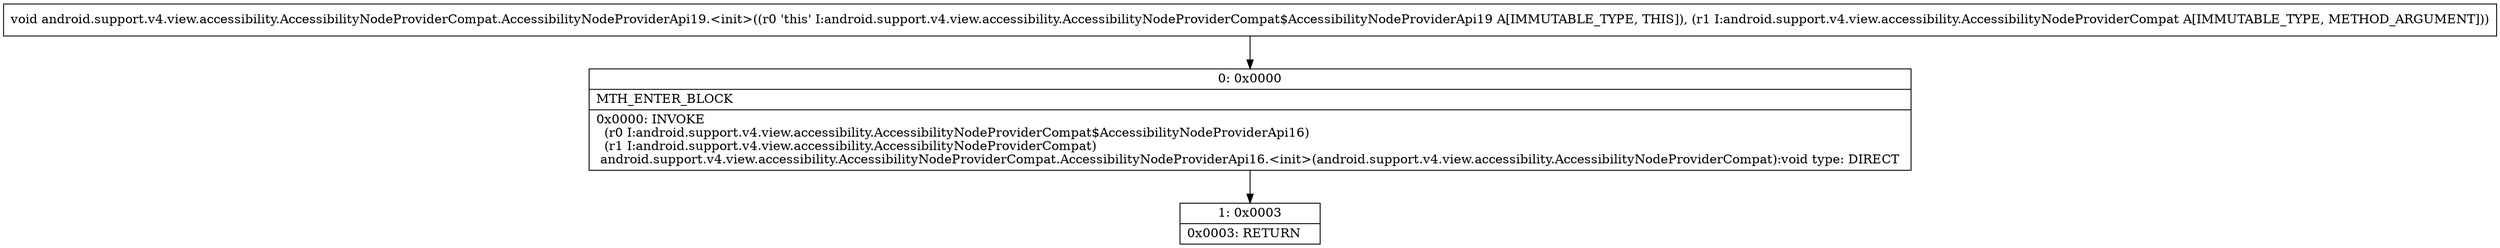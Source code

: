 digraph "CFG forandroid.support.v4.view.accessibility.AccessibilityNodeProviderCompat.AccessibilityNodeProviderApi19.\<init\>(Landroid\/support\/v4\/view\/accessibility\/AccessibilityNodeProviderCompat;)V" {
Node_0 [shape=record,label="{0\:\ 0x0000|MTH_ENTER_BLOCK\l|0x0000: INVOKE  \l  (r0 I:android.support.v4.view.accessibility.AccessibilityNodeProviderCompat$AccessibilityNodeProviderApi16)\l  (r1 I:android.support.v4.view.accessibility.AccessibilityNodeProviderCompat)\l android.support.v4.view.accessibility.AccessibilityNodeProviderCompat.AccessibilityNodeProviderApi16.\<init\>(android.support.v4.view.accessibility.AccessibilityNodeProviderCompat):void type: DIRECT \l}"];
Node_1 [shape=record,label="{1\:\ 0x0003|0x0003: RETURN   \l}"];
MethodNode[shape=record,label="{void android.support.v4.view.accessibility.AccessibilityNodeProviderCompat.AccessibilityNodeProviderApi19.\<init\>((r0 'this' I:android.support.v4.view.accessibility.AccessibilityNodeProviderCompat$AccessibilityNodeProviderApi19 A[IMMUTABLE_TYPE, THIS]), (r1 I:android.support.v4.view.accessibility.AccessibilityNodeProviderCompat A[IMMUTABLE_TYPE, METHOD_ARGUMENT])) }"];
MethodNode -> Node_0;
Node_0 -> Node_1;
}

